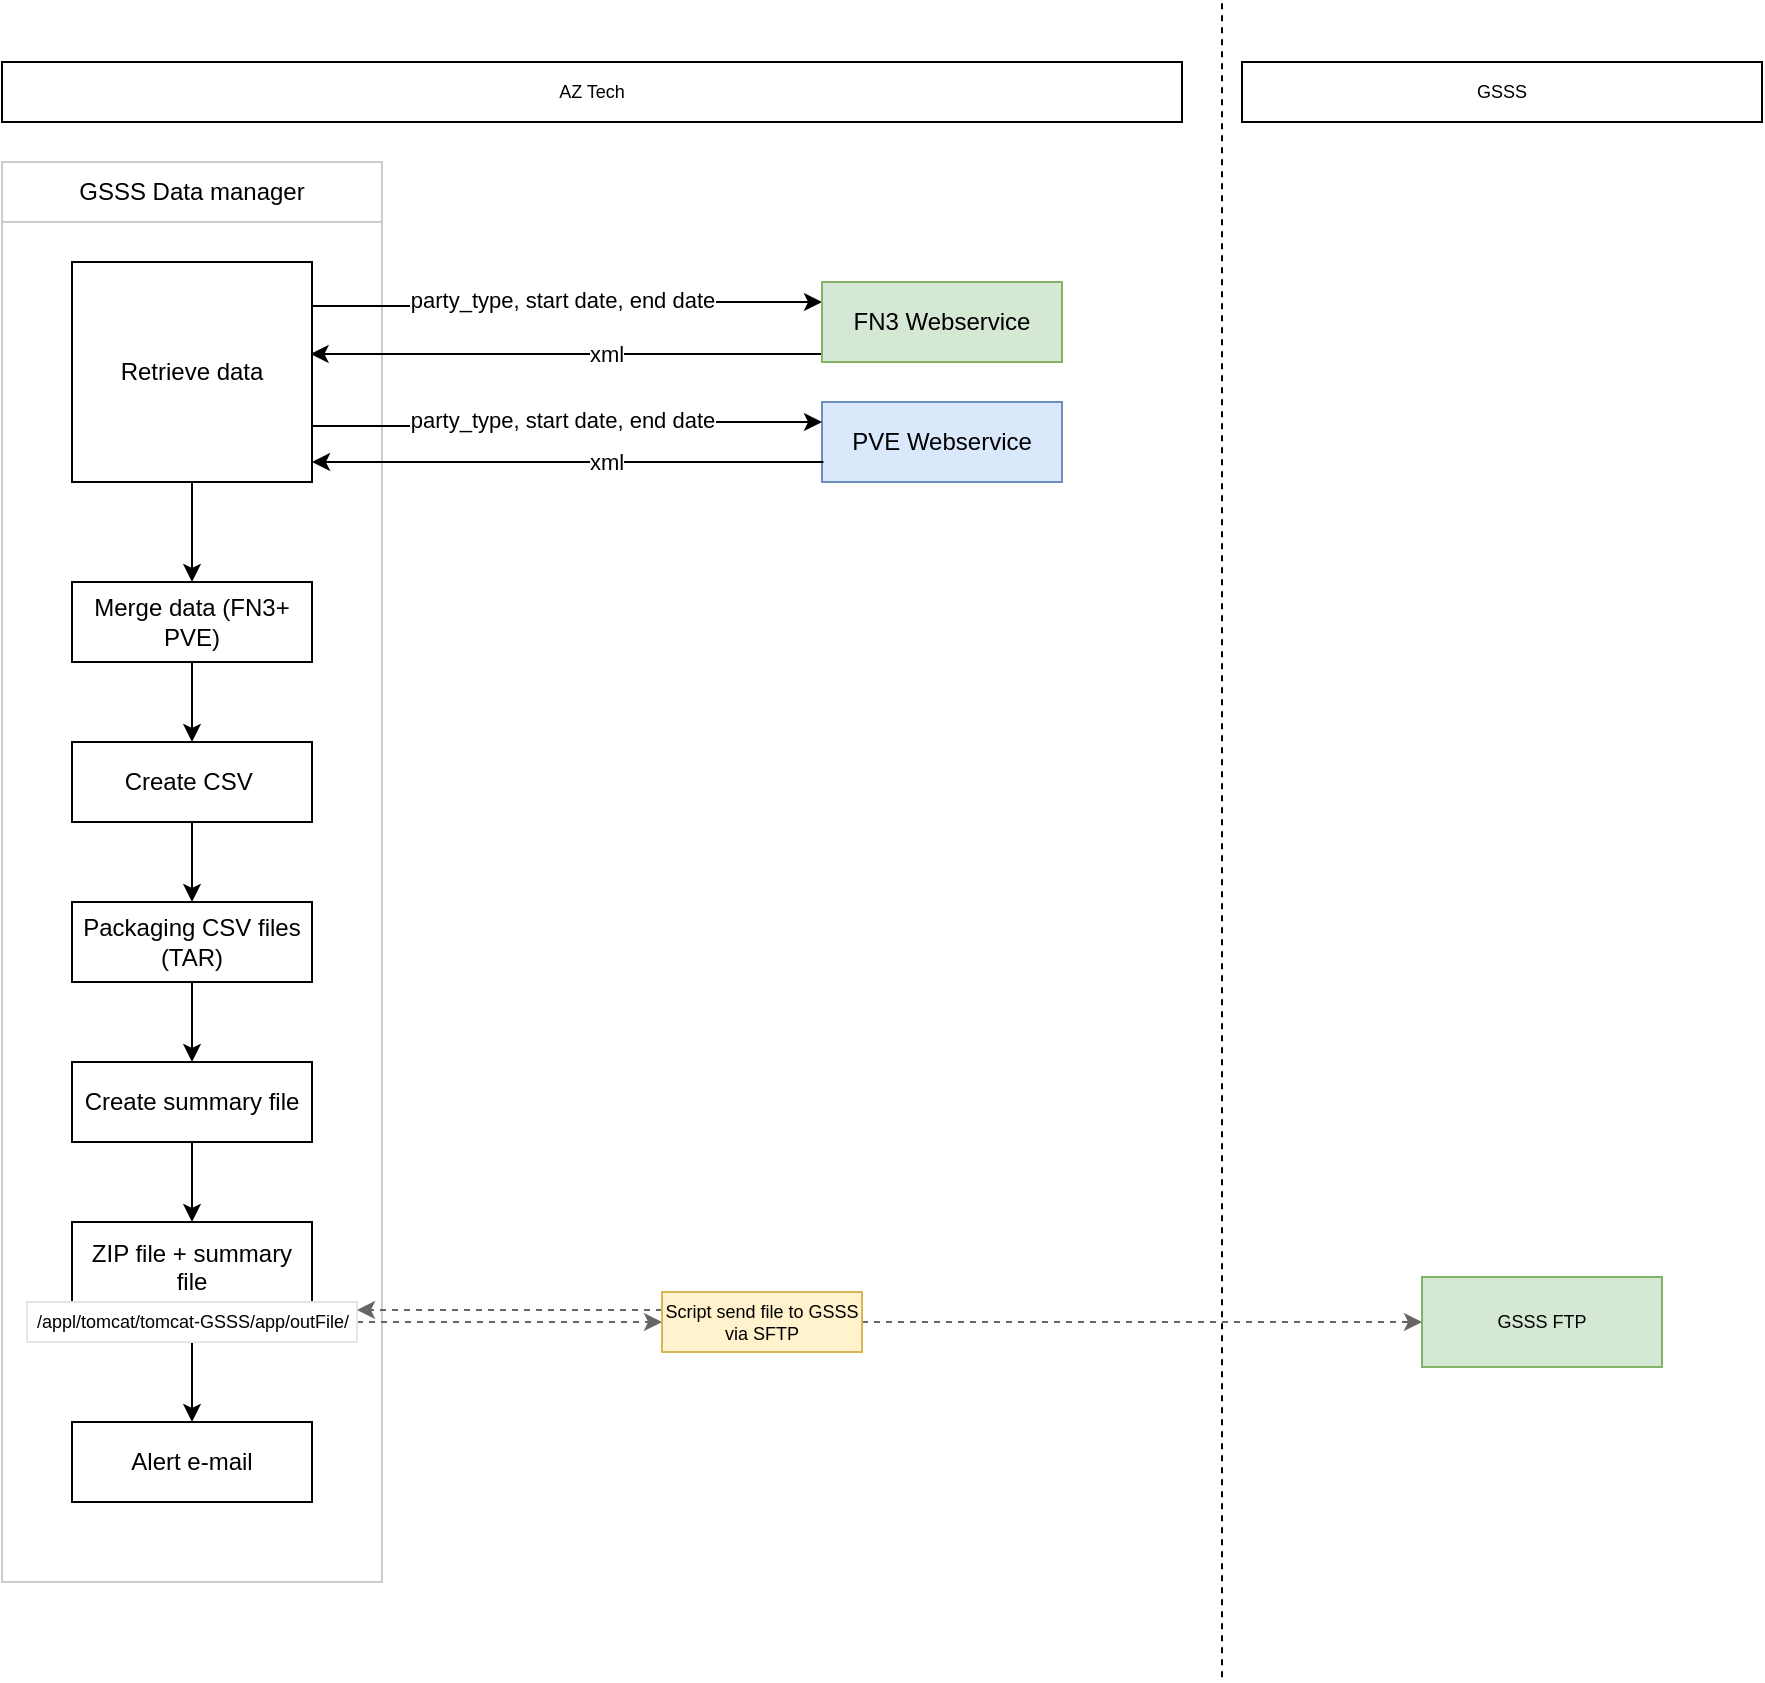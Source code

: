 <mxfile version="13.4.8" type="github">
  <diagram id="M3a05BpOKp6wVochIiBv" name="Page-1">
    <mxGraphModel dx="773" dy="437" grid="1" gridSize="10" guides="1" tooltips="1" connect="1" arrows="1" fold="1" page="1" pageScale="1" pageWidth="850" pageHeight="1100" math="0" shadow="0">
      <root>
        <mxCell id="0" />
        <mxCell id="1" parent="0" />
        <mxCell id="noanhydr59FI3f60KECd-28" value="GSSS Data manager" style="rounded=0;whiteSpace=wrap;html=1;strokeColor=#CCCCCC;" vertex="1" parent="1">
          <mxGeometry x="110" y="960" width="190" height="30" as="geometry" />
        </mxCell>
        <mxCell id="noanhydr59FI3f60KECd-29" value="" style="rounded=0;whiteSpace=wrap;html=1;strokeColor=#CCCCCC;" vertex="1" parent="1">
          <mxGeometry x="110" y="990" width="190" height="680" as="geometry" />
        </mxCell>
        <mxCell id="noanhydr59FI3f60KECd-31" style="edgeStyle=orthogonalEdgeStyle;rounded=0;orthogonalLoop=1;jettySize=auto;html=1;endArrow=classic;endFill=1;entryX=0;entryY=0.25;entryDx=0;entryDy=0;" edge="1" parent="1" target="noanhydr59FI3f60KECd-20">
          <mxGeometry relative="1" as="geometry">
            <mxPoint x="265" y="1032" as="sourcePoint" />
            <mxPoint x="440" y="980" as="targetPoint" />
            <Array as="points">
              <mxPoint x="360" y="1032" />
              <mxPoint x="360" y="1030" />
            </Array>
          </mxGeometry>
        </mxCell>
        <mxCell id="noanhydr59FI3f60KECd-35" value="party_type, start date, end date" style="edgeLabel;html=1;align=center;verticalAlign=middle;resizable=0;points=[];" vertex="1" connectable="0" parent="noanhydr59FI3f60KECd-31">
          <mxGeometry x="-0.272" y="3" relative="1" as="geometry">
            <mxPoint x="31" as="offset" />
          </mxGeometry>
        </mxCell>
        <mxCell id="noanhydr59FI3f60KECd-42" style="edgeStyle=orthogonalEdgeStyle;rounded=0;orthogonalLoop=1;jettySize=auto;html=1;entryX=0.5;entryY=0;entryDx=0;entryDy=0;endArrow=classic;endFill=1;" edge="1" parent="1" source="noanhydr59FI3f60KECd-30" target="noanhydr59FI3f60KECd-41">
          <mxGeometry relative="1" as="geometry" />
        </mxCell>
        <mxCell id="noanhydr59FI3f60KECd-30" value="Retrieve data" style="rounded=0;whiteSpace=wrap;html=1;" vertex="1" parent="1">
          <mxGeometry x="145" y="1010" width="120" height="110" as="geometry" />
        </mxCell>
        <mxCell id="noanhydr59FI3f60KECd-33" style="edgeStyle=orthogonalEdgeStyle;rounded=0;orthogonalLoop=1;jettySize=auto;html=1;endArrow=classic;endFill=1;entryX=0.994;entryY=0.418;entryDx=0;entryDy=0;entryPerimeter=0;" edge="1" parent="1" source="noanhydr59FI3f60KECd-20" target="noanhydr59FI3f60KECd-30">
          <mxGeometry relative="1" as="geometry">
            <mxPoint x="290" y="1055" as="targetPoint" />
            <Array as="points">
              <mxPoint x="430" y="1056" />
              <mxPoint x="430" y="1056" />
            </Array>
          </mxGeometry>
        </mxCell>
        <mxCell id="noanhydr59FI3f60KECd-36" value="xml" style="edgeLabel;html=1;align=center;verticalAlign=middle;resizable=0;points=[];" vertex="1" connectable="0" parent="noanhydr59FI3f60KECd-33">
          <mxGeometry x="-0.15" relative="1" as="geometry">
            <mxPoint as="offset" />
          </mxGeometry>
        </mxCell>
        <mxCell id="noanhydr59FI3f60KECd-20" value="FN3 Webservice" style="rounded=0;whiteSpace=wrap;html=1;fillColor=#d5e8d4;strokeColor=#82b366;" vertex="1" parent="1">
          <mxGeometry x="520" y="1020" width="120" height="40" as="geometry" />
        </mxCell>
        <mxCell id="noanhydr59FI3f60KECd-21" value="PVE Webservice" style="rounded=0;whiteSpace=wrap;html=1;fillColor=#dae8fc;strokeColor=#6c8ebf;" vertex="1" parent="1">
          <mxGeometry x="520" y="1080" width="120" height="40" as="geometry" />
        </mxCell>
        <mxCell id="noanhydr59FI3f60KECd-37" style="edgeStyle=orthogonalEdgeStyle;rounded=0;orthogonalLoop=1;jettySize=auto;html=1;endArrow=classic;endFill=1;entryX=0;entryY=0.25;entryDx=0;entryDy=0;" edge="1" parent="1">
          <mxGeometry relative="1" as="geometry">
            <mxPoint x="265" y="1092" as="sourcePoint" />
            <mxPoint x="520" y="1090" as="targetPoint" />
            <Array as="points">
              <mxPoint x="360" y="1092" />
              <mxPoint x="360" y="1090" />
            </Array>
          </mxGeometry>
        </mxCell>
        <mxCell id="noanhydr59FI3f60KECd-38" value="party_type, start date, end date" style="edgeLabel;html=1;align=center;verticalAlign=middle;resizable=0;points=[];" vertex="1" connectable="0" parent="noanhydr59FI3f60KECd-37">
          <mxGeometry x="-0.272" y="3" relative="1" as="geometry">
            <mxPoint x="31" as="offset" />
          </mxGeometry>
        </mxCell>
        <mxCell id="noanhydr59FI3f60KECd-39" style="edgeStyle=orthogonalEdgeStyle;rounded=0;orthogonalLoop=1;jettySize=auto;html=1;endArrow=classic;endFill=1;entryX=0.994;entryY=0.418;entryDx=0;entryDy=0;entryPerimeter=0;" edge="1" parent="1">
          <mxGeometry relative="1" as="geometry">
            <mxPoint x="520.72" y="1110.02" as="sourcePoint" />
            <mxPoint x="265" y="1110" as="targetPoint" />
            <Array as="points">
              <mxPoint x="430.72" y="1110.02" />
              <mxPoint x="430.72" y="1110.02" />
            </Array>
          </mxGeometry>
        </mxCell>
        <mxCell id="noanhydr59FI3f60KECd-40" value="xml" style="edgeLabel;html=1;align=center;verticalAlign=middle;resizable=0;points=[];" vertex="1" connectable="0" parent="noanhydr59FI3f60KECd-39">
          <mxGeometry x="-0.15" relative="1" as="geometry">
            <mxPoint as="offset" />
          </mxGeometry>
        </mxCell>
        <mxCell id="noanhydr59FI3f60KECd-47" style="edgeStyle=orthogonalEdgeStyle;rounded=0;orthogonalLoop=1;jettySize=auto;html=1;endArrow=classic;endFill=1;" edge="1" parent="1" source="noanhydr59FI3f60KECd-41" target="noanhydr59FI3f60KECd-43">
          <mxGeometry relative="1" as="geometry" />
        </mxCell>
        <mxCell id="noanhydr59FI3f60KECd-41" value="Merge data (FN3+ PVE)" style="rounded=0;whiteSpace=wrap;html=1;" vertex="1" parent="1">
          <mxGeometry x="145" y="1170" width="120" height="40" as="geometry" />
        </mxCell>
        <mxCell id="noanhydr59FI3f60KECd-48" style="edgeStyle=orthogonalEdgeStyle;rounded=0;orthogonalLoop=1;jettySize=auto;html=1;entryX=0.5;entryY=0;entryDx=0;entryDy=0;endArrow=classic;endFill=1;" edge="1" parent="1" source="noanhydr59FI3f60KECd-43" target="noanhydr59FI3f60KECd-44">
          <mxGeometry relative="1" as="geometry" />
        </mxCell>
        <mxCell id="noanhydr59FI3f60KECd-43" value="Create CSV&amp;nbsp;" style="rounded=0;whiteSpace=wrap;html=1;" vertex="1" parent="1">
          <mxGeometry x="145" y="1250" width="120" height="40" as="geometry" />
        </mxCell>
        <mxCell id="noanhydr59FI3f60KECd-49" style="edgeStyle=orthogonalEdgeStyle;rounded=0;orthogonalLoop=1;jettySize=auto;html=1;entryX=0.5;entryY=0;entryDx=0;entryDy=0;endArrow=classic;endFill=1;" edge="1" parent="1" source="noanhydr59FI3f60KECd-44" target="noanhydr59FI3f60KECd-45">
          <mxGeometry relative="1" as="geometry" />
        </mxCell>
        <mxCell id="noanhydr59FI3f60KECd-44" value="Packaging CSV files (TAR)" style="rounded=0;whiteSpace=wrap;html=1;" vertex="1" parent="1">
          <mxGeometry x="145" y="1330" width="120" height="40" as="geometry" />
        </mxCell>
        <mxCell id="noanhydr59FI3f60KECd-50" style="edgeStyle=orthogonalEdgeStyle;rounded=0;orthogonalLoop=1;jettySize=auto;html=1;entryX=0.5;entryY=0;entryDx=0;entryDy=0;endArrow=classic;endFill=1;" edge="1" parent="1" source="noanhydr59FI3f60KECd-45" target="noanhydr59FI3f60KECd-46">
          <mxGeometry relative="1" as="geometry" />
        </mxCell>
        <mxCell id="noanhydr59FI3f60KECd-45" value="Create summary file" style="rounded=0;whiteSpace=wrap;html=1;" vertex="1" parent="1">
          <mxGeometry x="145" y="1410" width="120" height="40" as="geometry" />
        </mxCell>
        <mxCell id="noanhydr59FI3f60KECd-55" style="edgeStyle=orthogonalEdgeStyle;rounded=0;orthogonalLoop=1;jettySize=auto;html=1;entryX=0.5;entryY=0;entryDx=0;entryDy=0;endArrow=classic;endFill=1;" edge="1" parent="1" source="noanhydr59FI3f60KECd-46" target="noanhydr59FI3f60KECd-54">
          <mxGeometry relative="1" as="geometry" />
        </mxCell>
        <mxCell id="noanhydr59FI3f60KECd-46" value="ZIP file + summary file&lt;br&gt;&amp;nbsp;" style="rounded=0;whiteSpace=wrap;html=1;align=center;" vertex="1" parent="1">
          <mxGeometry x="145" y="1490" width="120" height="60" as="geometry" />
        </mxCell>
        <mxCell id="noanhydr59FI3f60KECd-54" value="Alert e-mail" style="rounded=0;whiteSpace=wrap;html=1;align=center;" vertex="1" parent="1">
          <mxGeometry x="145" y="1590" width="120" height="40" as="geometry" />
        </mxCell>
        <mxCell id="noanhydr59FI3f60KECd-61" style="edgeStyle=orthogonalEdgeStyle;rounded=0;orthogonalLoop=1;jettySize=auto;html=1;dashed=1;endArrow=classic;endFill=1;strokeColor=#666666;fontSize=9;" edge="1" parent="1" source="noanhydr59FI3f60KECd-56">
          <mxGeometry relative="1" as="geometry">
            <mxPoint x="440" y="1540" as="targetPoint" />
          </mxGeometry>
        </mxCell>
        <mxCell id="noanhydr59FI3f60KECd-56" value="/appl/tomcat/tomcat-GSSS/app/outFile/" style="rounded=0;whiteSpace=wrap;html=1;align=center;strokeColor=#E6E6E6;fontSize=9;" vertex="1" parent="1">
          <mxGeometry x="122.5" y="1530" width="165" height="20" as="geometry" />
        </mxCell>
        <mxCell id="noanhydr59FI3f60KECd-60" style="edgeStyle=orthogonalEdgeStyle;rounded=0;orthogonalLoop=1;jettySize=auto;html=1;endArrow=classic;endFill=1;fontSize=9;dashed=1;strokeColor=#666666;" edge="1" parent="1">
          <mxGeometry relative="1" as="geometry">
            <mxPoint x="440" y="1534" as="sourcePoint" />
            <mxPoint x="287.5" y="1534" as="targetPoint" />
          </mxGeometry>
        </mxCell>
        <mxCell id="noanhydr59FI3f60KECd-63" style="edgeStyle=orthogonalEdgeStyle;rounded=0;orthogonalLoop=1;jettySize=auto;html=1;entryX=0;entryY=0.5;entryDx=0;entryDy=0;dashed=1;endArrow=classic;endFill=1;strokeColor=#666666;fontSize=9;" edge="1" parent="1" source="noanhydr59FI3f60KECd-59" target="noanhydr59FI3f60KECd-62">
          <mxGeometry relative="1" as="geometry" />
        </mxCell>
        <mxCell id="noanhydr59FI3f60KECd-59" value="Script send file to GSSS via SFTP" style="rounded=0;whiteSpace=wrap;html=1;strokeColor=#d6b656;fillColor=#fff2cc;fontSize=9;align=center;" vertex="1" parent="1">
          <mxGeometry x="440" y="1525" width="100" height="30" as="geometry" />
        </mxCell>
        <mxCell id="noanhydr59FI3f60KECd-62" value="GSSS FTP" style="rounded=0;whiteSpace=wrap;html=1;strokeColor=#82b366;fillColor=#d5e8d4;fontSize=9;align=center;" vertex="1" parent="1">
          <mxGeometry x="820" y="1517.5" width="120" height="45" as="geometry" />
        </mxCell>
        <mxCell id="noanhydr59FI3f60KECd-65" value="" style="endArrow=none;dashed=1;html=1;fontSize=9;" edge="1" parent="1">
          <mxGeometry width="50" height="50" relative="1" as="geometry">
            <mxPoint x="720" y="1717.619" as="sourcePoint" />
            <mxPoint x="720" y="880" as="targetPoint" />
          </mxGeometry>
        </mxCell>
        <mxCell id="noanhydr59FI3f60KECd-66" value="" style="shape=image;html=1;verticalAlign=top;verticalLabelPosition=bottom;labelBackgroundColor=#ffffff;imageAspect=0;aspect=fixed;image=https://cdn4.iconfinder.com/data/icons/small-n-flat/24/file-zip-alt2-128.png;strokeColor=#E6E6E6;fillColor=#000000;fontSize=9;align=center;" vertex="1" parent="1">
          <mxGeometry x="750" y="1500" width="30" height="30" as="geometry" />
        </mxCell>
        <mxCell id="noanhydr59FI3f60KECd-67" value="" style="shape=image;html=1;verticalAlign=top;verticalLabelPosition=bottom;labelBackgroundColor=#ffffff;imageAspect=0;aspect=fixed;image=https://cdn4.iconfinder.com/data/icons/small-n-flat/24/file-zip-alt2-128.png;strokeColor=#E6E6E6;fillColor=#000000;fontSize=9;align=center;" vertex="1" parent="1">
          <mxGeometry x="350" y="1495" width="30" height="30" as="geometry" />
        </mxCell>
        <mxCell id="noanhydr59FI3f60KECd-70" value="AZ Tech" style="rounded=0;whiteSpace=wrap;html=1;fontSize=9;align=center;" vertex="1" parent="1">
          <mxGeometry x="110" y="910" width="590" height="30" as="geometry" />
        </mxCell>
        <mxCell id="noanhydr59FI3f60KECd-71" value="GSSS" style="rounded=0;whiteSpace=wrap;html=1;fontSize=9;align=center;" vertex="1" parent="1">
          <mxGeometry x="730" y="910" width="260" height="30" as="geometry" />
        </mxCell>
      </root>
    </mxGraphModel>
  </diagram>
</mxfile>
